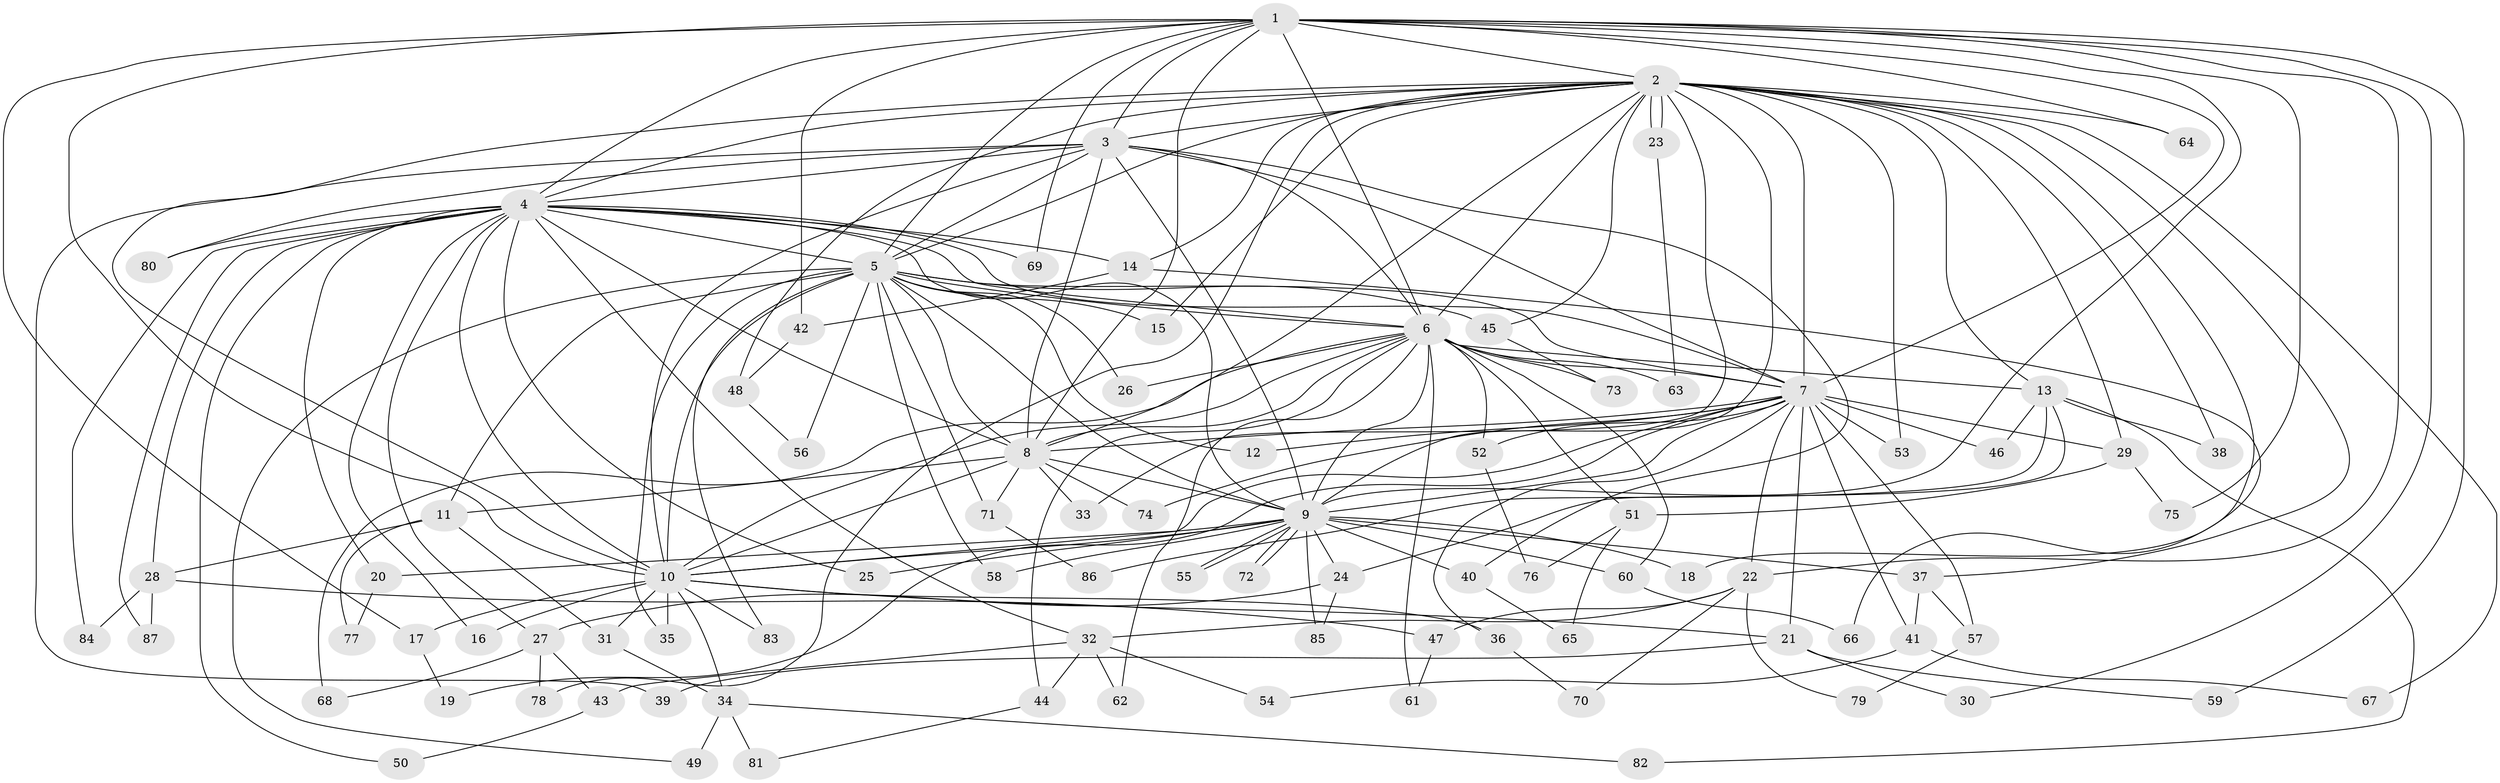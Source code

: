 // coarse degree distribution, {13: 0.016129032258064516, 20: 0.03225806451612903, 19: 0.016129032258064516, 15: 0.016129032258064516, 16: 0.03225806451612903, 6: 0.03225806451612903, 2: 0.46774193548387094, 7: 0.016129032258064516, 5: 0.08064516129032258, 3: 0.16129032258064516, 4: 0.06451612903225806, 8: 0.016129032258064516, 1: 0.04838709677419355}
// Generated by graph-tools (version 1.1) at 2025/49/03/04/25 22:49:58]
// undirected, 87 vertices, 199 edges
graph export_dot {
  node [color=gray90,style=filled];
  1;
  2;
  3;
  4;
  5;
  6;
  7;
  8;
  9;
  10;
  11;
  12;
  13;
  14;
  15;
  16;
  17;
  18;
  19;
  20;
  21;
  22;
  23;
  24;
  25;
  26;
  27;
  28;
  29;
  30;
  31;
  32;
  33;
  34;
  35;
  36;
  37;
  38;
  39;
  40;
  41;
  42;
  43;
  44;
  45;
  46;
  47;
  48;
  49;
  50;
  51;
  52;
  53;
  54;
  55;
  56;
  57;
  58;
  59;
  60;
  61;
  62;
  63;
  64;
  65;
  66;
  67;
  68;
  69;
  70;
  71;
  72;
  73;
  74;
  75;
  76;
  77;
  78;
  79;
  80;
  81;
  82;
  83;
  84;
  85;
  86;
  87;
  1 -- 2;
  1 -- 3;
  1 -- 4;
  1 -- 5;
  1 -- 6;
  1 -- 7;
  1 -- 8;
  1 -- 9;
  1 -- 10;
  1 -- 17;
  1 -- 22;
  1 -- 30;
  1 -- 42;
  1 -- 59;
  1 -- 64;
  1 -- 69;
  1 -- 75;
  2 -- 3;
  2 -- 4;
  2 -- 5;
  2 -- 6;
  2 -- 7;
  2 -- 8;
  2 -- 9;
  2 -- 10;
  2 -- 13;
  2 -- 14;
  2 -- 15;
  2 -- 18;
  2 -- 23;
  2 -- 23;
  2 -- 29;
  2 -- 33;
  2 -- 37;
  2 -- 38;
  2 -- 45;
  2 -- 48;
  2 -- 53;
  2 -- 64;
  2 -- 67;
  2 -- 78;
  3 -- 4;
  3 -- 5;
  3 -- 6;
  3 -- 7;
  3 -- 8;
  3 -- 9;
  3 -- 10;
  3 -- 39;
  3 -- 40;
  3 -- 80;
  4 -- 5;
  4 -- 6;
  4 -- 7;
  4 -- 8;
  4 -- 9;
  4 -- 10;
  4 -- 14;
  4 -- 16;
  4 -- 20;
  4 -- 25;
  4 -- 27;
  4 -- 28;
  4 -- 32;
  4 -- 50;
  4 -- 69;
  4 -- 80;
  4 -- 84;
  4 -- 87;
  5 -- 6;
  5 -- 7;
  5 -- 8;
  5 -- 9;
  5 -- 10;
  5 -- 11;
  5 -- 12;
  5 -- 15;
  5 -- 26;
  5 -- 35;
  5 -- 45;
  5 -- 49;
  5 -- 56;
  5 -- 58;
  5 -- 71;
  5 -- 83;
  6 -- 7;
  6 -- 8;
  6 -- 9;
  6 -- 10;
  6 -- 13;
  6 -- 26;
  6 -- 44;
  6 -- 51;
  6 -- 52;
  6 -- 60;
  6 -- 61;
  6 -- 62;
  6 -- 63;
  6 -- 68;
  6 -- 73;
  7 -- 8;
  7 -- 9;
  7 -- 10;
  7 -- 12;
  7 -- 19;
  7 -- 21;
  7 -- 22;
  7 -- 29;
  7 -- 36;
  7 -- 41;
  7 -- 46;
  7 -- 52;
  7 -- 53;
  7 -- 57;
  7 -- 74;
  8 -- 9;
  8 -- 10;
  8 -- 11;
  8 -- 33;
  8 -- 71;
  8 -- 74;
  9 -- 10;
  9 -- 18;
  9 -- 20;
  9 -- 24;
  9 -- 25;
  9 -- 37;
  9 -- 40;
  9 -- 55;
  9 -- 55;
  9 -- 58;
  9 -- 60;
  9 -- 72;
  9 -- 72;
  9 -- 85;
  10 -- 16;
  10 -- 17;
  10 -- 21;
  10 -- 31;
  10 -- 34;
  10 -- 35;
  10 -- 36;
  10 -- 83;
  11 -- 28;
  11 -- 31;
  11 -- 77;
  13 -- 24;
  13 -- 38;
  13 -- 46;
  13 -- 82;
  13 -- 86;
  14 -- 42;
  14 -- 66;
  17 -- 19;
  20 -- 77;
  21 -- 30;
  21 -- 39;
  21 -- 59;
  22 -- 32;
  22 -- 47;
  22 -- 70;
  22 -- 79;
  23 -- 63;
  24 -- 27;
  24 -- 85;
  27 -- 43;
  27 -- 68;
  27 -- 78;
  28 -- 47;
  28 -- 84;
  28 -- 87;
  29 -- 51;
  29 -- 75;
  31 -- 34;
  32 -- 43;
  32 -- 44;
  32 -- 54;
  32 -- 62;
  34 -- 49;
  34 -- 81;
  34 -- 82;
  36 -- 70;
  37 -- 41;
  37 -- 57;
  40 -- 65;
  41 -- 54;
  41 -- 67;
  42 -- 48;
  43 -- 50;
  44 -- 81;
  45 -- 73;
  47 -- 61;
  48 -- 56;
  51 -- 65;
  51 -- 76;
  52 -- 76;
  57 -- 79;
  60 -- 66;
  71 -- 86;
}
